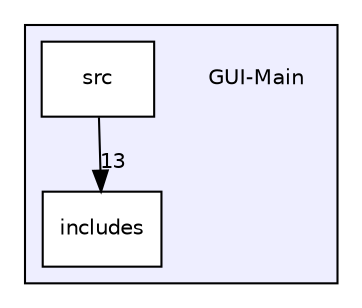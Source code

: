 digraph "GUI-Main" {
  compound=true
  node [ fontsize="10", fontname="Helvetica"];
  edge [ labelfontsize="10", labelfontname="Helvetica"];
  subgraph clusterdir_328cab22a827f8265f4456c18f751a35 {
    graph [ bgcolor="#eeeeff", pencolor="black", label="" URL="dir_328cab22a827f8265f4456c18f751a35.html"];
    dir_328cab22a827f8265f4456c18f751a35 [shape=plaintext label="GUI-Main"];
    dir_2c73354387e1b185ddb6d1708a26a712 [shape=box label="includes" color="black" fillcolor="white" style="filled" URL="dir_2c73354387e1b185ddb6d1708a26a712.html"];
    dir_1580894193478be9178db3f0163c268b [shape=box label="src" color="black" fillcolor="white" style="filled" URL="dir_1580894193478be9178db3f0163c268b.html"];
  }
  dir_1580894193478be9178db3f0163c268b->dir_2c73354387e1b185ddb6d1708a26a712 [headlabel="13", labeldistance=1.5 headhref="dir_000002_000001.html"];
}
